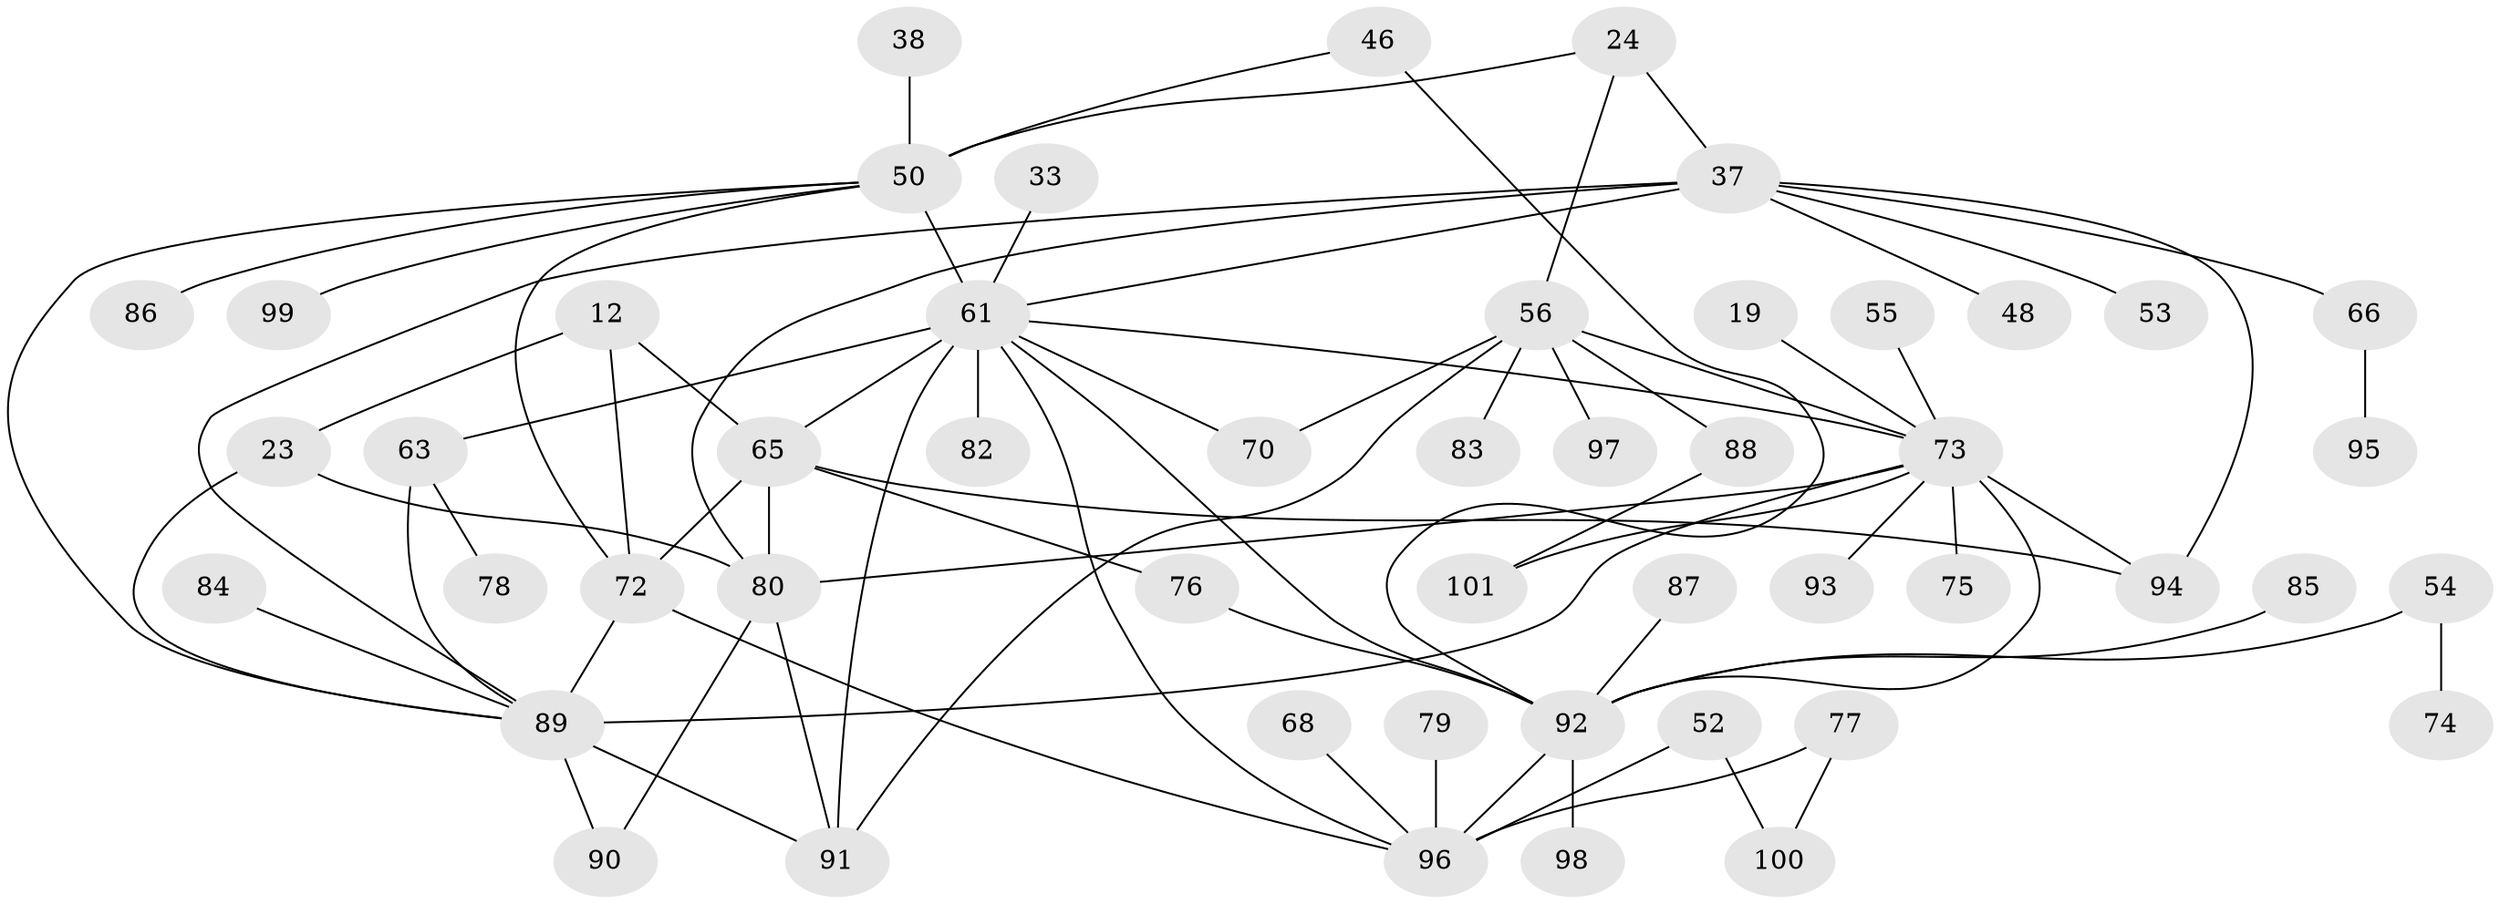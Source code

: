 // original degree distribution, {5: 0.1188118811881188, 6: 0.019801980198019802, 8: 0.009900990099009901, 4: 0.12871287128712872, 2: 0.26732673267326734, 3: 0.1782178217821782, 7: 0.0297029702970297, 1: 0.24752475247524752}
// Generated by graph-tools (version 1.1) at 2025/41/03/09/25 04:41:32]
// undirected, 50 vertices, 75 edges
graph export_dot {
graph [start="1"]
  node [color=gray90,style=filled];
  12;
  19;
  23;
  24;
  33;
  37 [super="+35"];
  38;
  46;
  48;
  50 [super="+25+30"];
  52;
  53;
  54;
  55;
  56 [super="+34"];
  61 [super="+4+40"];
  63 [super="+11+20+31"];
  65 [super="+42+10+39"];
  66;
  68;
  70;
  72 [super="+67+57"];
  73 [super="+47+13"];
  74;
  75;
  76 [super="+58+60"];
  77;
  78;
  79;
  80 [super="+44+64"];
  82 [super="+62"];
  83;
  84;
  85;
  86;
  87;
  88 [super="+59"];
  89 [super="+32+21+81"];
  90;
  91 [super="+27"];
  92 [super="+7+15+71"];
  93;
  94 [super="+69"];
  95;
  96 [super="+41+43+45"];
  97;
  98;
  99;
  100;
  101;
  12 -- 23;
  12 -- 72;
  12 -- 65 [weight=3];
  19 -- 73;
  23 -- 80;
  23 -- 89;
  24 -- 37;
  24 -- 56;
  24 -- 50;
  33 -- 61;
  37 -- 48;
  37 -- 94;
  37 -- 89;
  37 -- 61 [weight=2];
  37 -- 66;
  37 -- 53;
  37 -- 80 [weight=2];
  38 -- 50;
  46 -- 92;
  46 -- 50;
  50 -- 61 [weight=3];
  50 -- 99;
  50 -- 86;
  50 -- 89;
  50 -- 72;
  52 -- 100;
  52 -- 96;
  54 -- 74;
  54 -- 92;
  55 -- 73;
  56 -- 70;
  56 -- 88 [weight=2];
  56 -- 97;
  56 -- 83;
  56 -- 73 [weight=2];
  56 -- 91;
  61 -- 70;
  61 -- 82 [weight=3];
  61 -- 73 [weight=2];
  61 -- 92;
  61 -- 63;
  61 -- 96;
  61 -- 65;
  61 -- 91;
  63 -- 89;
  63 -- 78;
  65 -- 80 [weight=2];
  65 -- 76 [weight=3];
  65 -- 72;
  65 -- 94;
  66 -- 95;
  68 -- 96;
  72 -- 89;
  72 -- 96;
  73 -- 93;
  73 -- 101;
  73 -- 75;
  73 -- 92 [weight=2];
  73 -- 89 [weight=3];
  73 -- 80;
  73 -- 94;
  76 -- 92;
  77 -- 100;
  77 -- 96;
  79 -- 96;
  80 -- 90;
  80 -- 91;
  84 -- 89;
  85 -- 92;
  87 -- 92;
  88 -- 101;
  89 -- 90;
  89 -- 91;
  92 -- 98;
  92 -- 96;
}
